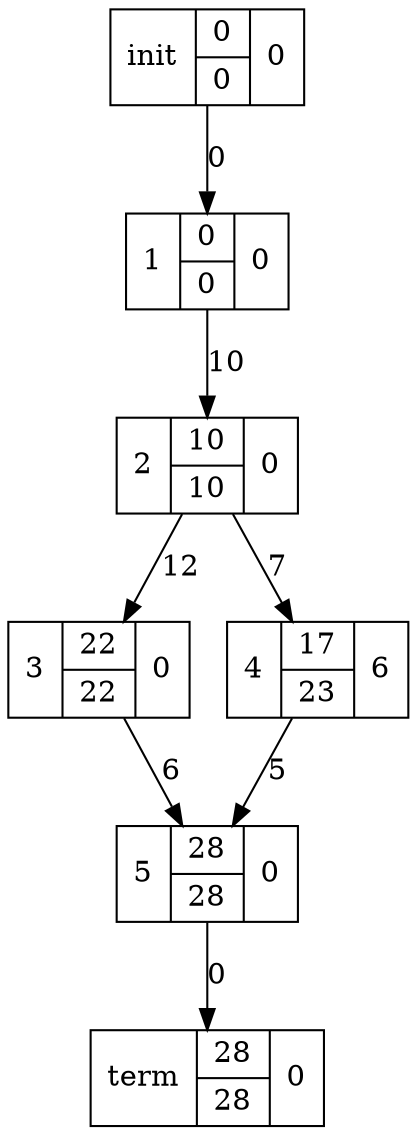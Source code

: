 digraph D {
	node [shape=record]
		<src.graph.Node instance at 0x7f5817dd0ea8> [label="2|{10|10}|0"]
		<src.graph.Node instance at 0x7f5817e1a518> [label="init|{0|0}|0"]
		<src.graph.Node instance at 0x7f5817dc8d40> [label="term|{28|28}|0"]
		<src.graph.Node instance at 0x7f5817dd0560> [label="3|{22|22}|0"]
		<src.graph.Node instance at 0x7f5817dd05a8> [label="4|{17|23}|6"]
		<src.graph.Node instance at 0x7f5817dd0fc8> [label="1|{0|0}|0"]
		<src.graph.Node instance at 0x7f5817dd05f0> [label="5|{28|28}|0"]
			<src.graph.Node instance at 0x7f5817dd0ea8> -> <src.graph.Node instance at 0x7f5817dd05a8> [label=7]
			<src.graph.Node instance at 0x7f5817dd0ea8> -> <src.graph.Node instance at 0x7f5817dd0560> [label=12]
			<src.graph.Node instance at 0x7f5817e1a518> -> <src.graph.Node instance at 0x7f5817dd0fc8> [label=0]
			<src.graph.Node instance at 0x7f5817dd0560> -> <src.graph.Node instance at 0x7f5817dd05f0> [label=6]
			<src.graph.Node instance at 0x7f5817dd05a8> -> <src.graph.Node instance at 0x7f5817dd05f0> [label=5]
			<src.graph.Node instance at 0x7f5817dd0fc8> -> <src.graph.Node instance at 0x7f5817dd0ea8> [label=10]
			<src.graph.Node instance at 0x7f5817dd05f0> -> <src.graph.Node instance at 0x7f5817dc8d40> [label=0]
}